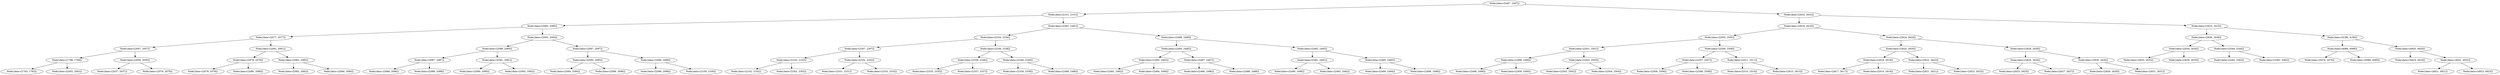 digraph G{
1966792773 [label="Node{data=[2497, 2497]}"]
1966792773 -> 119903810
119903810 [label="Node{data=[2101, 2101]}"]
119903810 -> 1647007981
1647007981 [label="Node{data=[2085, 2085]}"]
1647007981 -> 694963698
694963698 [label="Node{data=[2077, 2077]}"]
694963698 -> 192325714
192325714 [label="Node{data=[2007, 2007]}"]
192325714 -> 550152440
550152440 [label="Node{data=[1788, 1788]}"]
550152440 -> 413032508
413032508 [label="Node{data=[1783, 1783]}"]
550152440 -> 1398193408
1398193408 [label="Node{data=[2002, 2002]}"]
192325714 -> 1834789632
1834789632 [label="Node{data=[2050, 2050]}"]
1834789632 -> 405033787
405033787 [label="Node{data=[2037, 2037]}"]
1834789632 -> 1934643075
1934643075 [label="Node{data=[2076, 2076]}"]
694963698 -> 361255508
361255508 [label="Node{data=[2081, 2081]}"]
361255508 -> 495251278
495251278 [label="Node{data=[2079, 2079]}"]
495251278 -> 654559822
654559822 [label="Node{data=[2078, 2078]}"]
495251278 -> 1449043322
1449043322 [label="Node{data=[2080, 2080]}"]
361255508 -> 26433303
26433303 [label="Node{data=[2083, 2083]}"]
26433303 -> 1003960052
1003960052 [label="Node{data=[2082, 2082]}"]
26433303 -> 37735034
37735034 [label="Node{data=[2084, 2084]}"]
1647007981 -> 560581170
560581170 [label="Node{data=[2093, 2093]}"]
560581170 -> 987302631
987302631 [label="Node{data=[2089, 2089]}"]
987302631 -> 951839710
951839710 [label="Node{data=[2087, 2087]}"]
951839710 -> 1143704233
1143704233 [label="Node{data=[2086, 2086]}"]
951839710 -> 729604164
729604164 [label="Node{data=[2088, 2088]}"]
987302631 -> 1501583870
1501583870 [label="Node{data=[2091, 2091]}"]
1501583870 -> 1040362507
1040362507 [label="Node{data=[2090, 2090]}"]
1501583870 -> 644093856
644093856 [label="Node{data=[2092, 2092]}"]
560581170 -> 1792454120
1792454120 [label="Node{data=[2097, 2097]}"]
1792454120 -> 834819813
834819813 [label="Node{data=[2095, 2095]}"]
834819813 -> 445371938
445371938 [label="Node{data=[2094, 2094]}"]
834819813 -> 475270084
475270084 [label="Node{data=[2096, 2096]}"]
1792454120 -> 1135758411
1135758411 [label="Node{data=[2099, 2099]}"]
1135758411 -> 1617190822
1617190822 [label="Node{data=[2098, 2098]}"]
1135758411 -> 614117198
614117198 [label="Node{data=[2100, 2100]}"]
119903810 -> 413964850
413964850 [label="Node{data=[2481, 2481]}"]
413964850 -> 1227705720
1227705720 [label="Node{data=[2334, 2334]}"]
1227705720 -> 200712852
200712852 [label="Node{data=[2307, 2307]}"]
200712852 -> 2053606523
2053606523 [label="Node{data=[2103, 2103]}"]
2053606523 -> 115794959
115794959 [label="Node{data=[2102, 2102]}"]
2053606523 -> 620965670
620965670 [label="Node{data=[2302, 2302]}"]
200712852 -> 467655440
467655440 [label="Node{data=[2332, 2332]}"]
467655440 -> 1562220612
1562220612 [label="Node{data=[2331, 2331]}"]
467655440 -> 1827326324
1827326324 [label="Node{data=[2333, 2333]}"]
1227705720 -> 1345102288
1345102288 [label="Node{data=[2338, 2338]}"]
1345102288 -> 894363550
894363550 [label="Node{data=[2336, 2336]}"]
894363550 -> 69244619
69244619 [label="Node{data=[2335, 2335]}"]
894363550 -> 1052466770
1052466770 [label="Node{data=[2337, 2337]}"]
1345102288 -> 187456116
187456116 [label="Node{data=[2340, 2340]}"]
187456116 -> 1234972312
1234972312 [label="Node{data=[2339, 2339]}"]
187456116 -> 1225424814
1225424814 [label="Node{data=[2480, 2480]}"]
413964850 -> 765980947
765980947 [label="Node{data=[2489, 2489]}"]
765980947 -> 1152508201
1152508201 [label="Node{data=[2485, 2485]}"]
1152508201 -> 1827794889
1827794889 [label="Node{data=[2483, 2483]}"]
1827794889 -> 1981549302
1981549302 [label="Node{data=[2482, 2482]}"]
1827794889 -> 1688293967
1688293967 [label="Node{data=[2484, 2484]}"]
1152508201 -> 802312027
802312027 [label="Node{data=[2487, 2487]}"]
802312027 -> 1279161039
1279161039 [label="Node{data=[2486, 2486]}"]
802312027 -> 1516476932
1516476932 [label="Node{data=[2488, 2488]}"]
765980947 -> 876517421
876517421 [label="Node{data=[2493, 2493]}"]
876517421 -> 162247014
162247014 [label="Node{data=[2491, 2491]}"]
162247014 -> 909902486
909902486 [label="Node{data=[2490, 2490]}"]
162247014 -> 1883839983
1883839983 [label="Node{data=[2492, 2492]}"]
876517421 -> 821435451
821435451 [label="Node{data=[2495, 2495]}"]
821435451 -> 1677900738
1677900738 [label="Node{data=[2494, 2494]}"]
821435451 -> 847002982
847002982 [label="Node{data=[2496, 2496]}"]
1966792773 -> 182642851
182642851 [label="Node{data=[2632, 2632]}"]
182642851 -> 175450624
175450624 [label="Node{data=[2616, 2616]}"]
175450624 -> 2069388327
2069388327 [label="Node{data=[2505, 2505]}"]
2069388327 -> 681367847
681367847 [label="Node{data=[2501, 2501]}"]
681367847 -> 900111207
900111207 [label="Node{data=[2499, 2499]}"]
900111207 -> 371233529
371233529 [label="Node{data=[2498, 2498]}"]
900111207 -> 799038846
799038846 [label="Node{data=[2500, 2500]}"]
681367847 -> 1639709772
1639709772 [label="Node{data=[2503, 2503]}"]
1639709772 -> 1623670463
1623670463 [label="Node{data=[2502, 2502]}"]
1639709772 -> 1927466756
1927466756 [label="Node{data=[2504, 2504]}"]
2069388327 -> 1594107787
1594107787 [label="Node{data=[2509, 2509]}"]
1594107787 -> 1633941947
1633941947 [label="Node{data=[2507, 2507]}"]
1633941947 -> 948441582
948441582 [label="Node{data=[2506, 2506]}"]
1633941947 -> 1551262484
1551262484 [label="Node{data=[2508, 2508]}"]
1594107787 -> 581971822
581971822 [label="Node{data=[2511, 2511]}"]
581971822 -> 1558230178
1558230178 [label="Node{data=[2510, 2510]}"]
581971822 -> 614455729
614455729 [label="Node{data=[2615, 2615]}"]
175450624 -> 1260286197
1260286197 [label="Node{data=[2624, 2624]}"]
1260286197 -> 1761017255
1761017255 [label="Node{data=[2620, 2620]}"]
1761017255 -> 837419455
837419455 [label="Node{data=[2618, 2618]}"]
837419455 -> 1801589858
1801589858 [label="Node{data=[2617, 2617]}"]
837419455 -> 1405311011
1405311011 [label="Node{data=[2619, 2619]}"]
1761017255 -> 210209849
210209849 [label="Node{data=[2622, 2622]}"]
210209849 -> 1837208559
1837208559 [label="Node{data=[2621, 2621]}"]
210209849 -> 372984633
372984633 [label="Node{data=[2623, 2623]}"]
1260286197 -> 1601182621
1601182621 [label="Node{data=[2628, 2628]}"]
1601182621 -> 1873191438
1873191438 [label="Node{data=[2626, 2626]}"]
1873191438 -> 240732926
240732926 [label="Node{data=[2625, 2625]}"]
1873191438 -> 1115138703
1115138703 [label="Node{data=[2627, 2627]}"]
1601182621 -> 495254959
495254959 [label="Node{data=[2630, 2630]}"]
495254959 -> 1206426307
1206426307 [label="Node{data=[2629, 2629]}"]
495254959 -> 52573818
52573818 [label="Node{data=[2631, 2631]}"]
182642851 -> 2097071939
2097071939 [label="Node{data=[3415, 3415]}"]
2097071939 -> 1185756406
1185756406 [label="Node{data=[2636, 2636]}"]
1185756406 -> 1158713442
1158713442 [label="Node{data=[2634, 2634]}"]
1158713442 -> 1469312860
1469312860 [label="Node{data=[2633, 2633]}"]
1158713442 -> 1566441010
1566441010 [label="Node{data=[2635, 2635]}"]
1185756406 -> 1928887275
1928887275 [label="Node{data=[3344, 3344]}"]
1928887275 -> 866809430
866809430 [label="Node{data=[3282, 3282]}"]
1928887275 -> 2072745584
2072745584 [label="Node{data=[3382, 3382]}"]
2097071939 -> 1234520925
1234520925 [label="Node{data=[4189, 4189]}"]
1234520925 -> 2021869223
2021869223 [label="Node{data=[4088, 4088]}"]
2021869223 -> 419141415
419141415 [label="Node{data=[3476, 3476]}"]
2021869223 -> 1063565918
1063565918 [label="Node{data=[4089, 4089]}"]
1234520925 -> 1548271948
1548271948 [label="Node{data=[4920, 4920]}"]
1548271948 -> 1050411548
1050411548 [label="Node{data=[4919, 4919]}"]
1548271948 -> 2048583751
2048583751 [label="Node{data=[4922, 4922]}"]
2048583751 -> 1614154512
1614154512 [label="Node{data=[4921, 4921]}"]
2048583751 -> 2054087931
2054087931 [label="Node{data=[4923, 4923]}"]
}